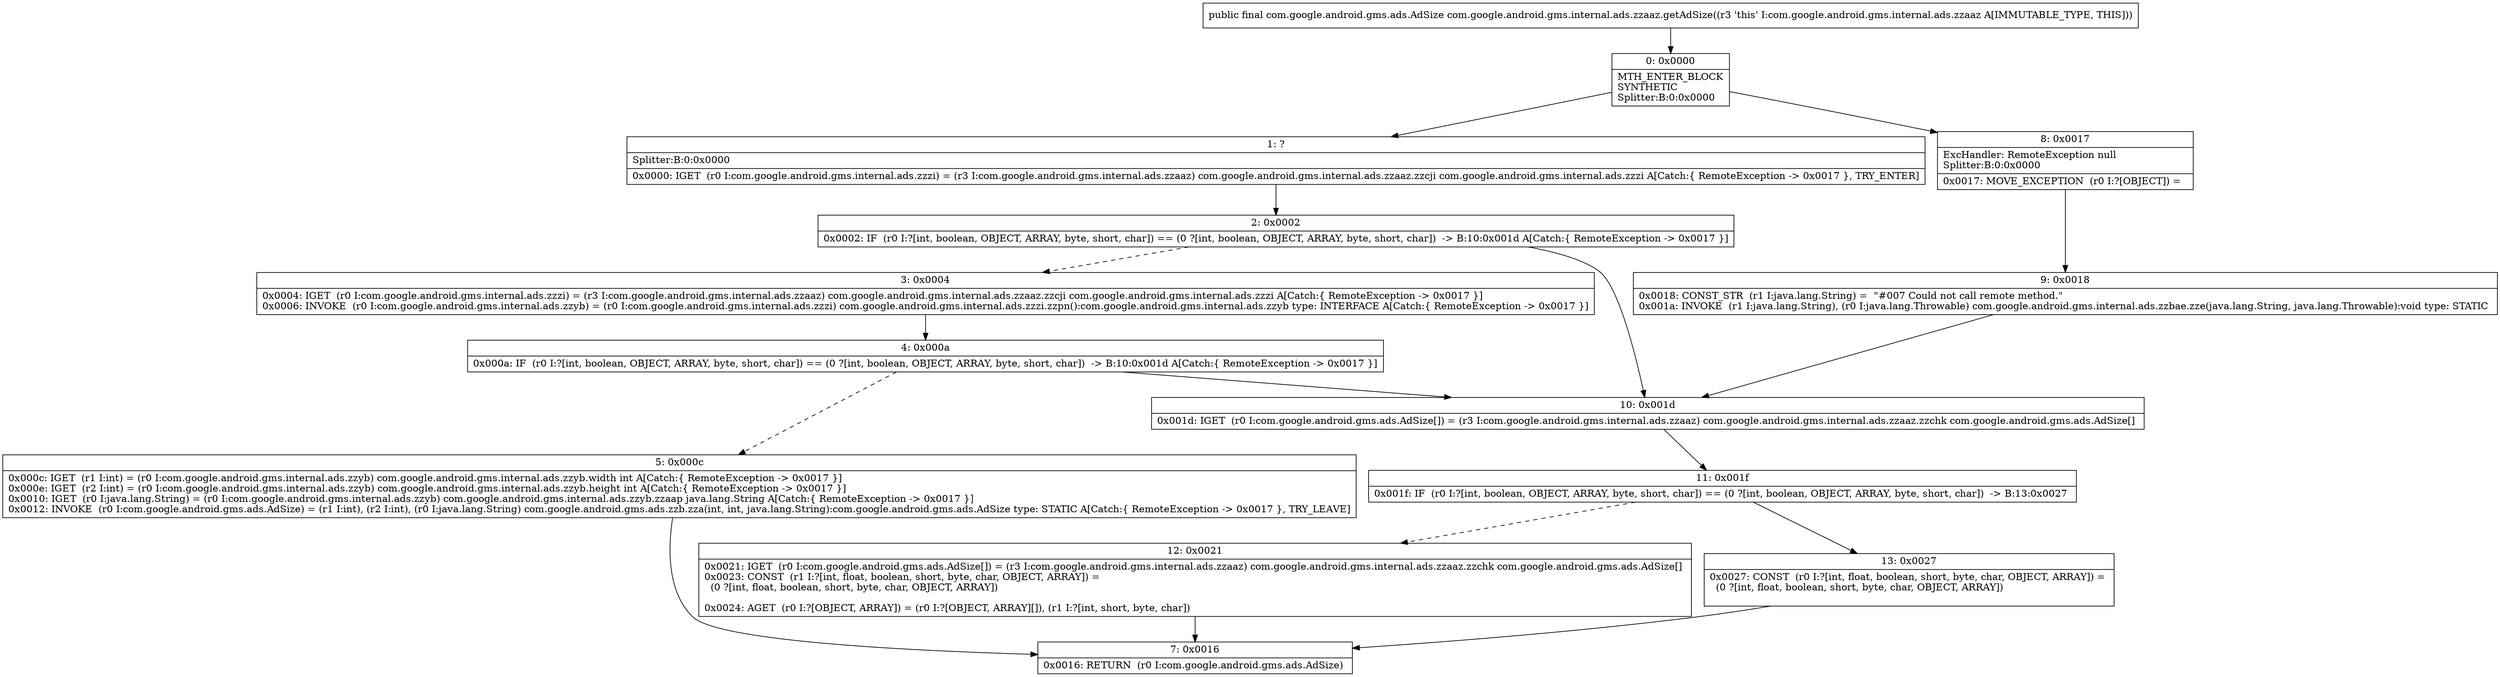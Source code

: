 digraph "CFG forcom.google.android.gms.internal.ads.zzaaz.getAdSize()Lcom\/google\/android\/gms\/ads\/AdSize;" {
Node_0 [shape=record,label="{0\:\ 0x0000|MTH_ENTER_BLOCK\lSYNTHETIC\lSplitter:B:0:0x0000\l}"];
Node_1 [shape=record,label="{1\:\ ?|Splitter:B:0:0x0000\l|0x0000: IGET  (r0 I:com.google.android.gms.internal.ads.zzzi) = (r3 I:com.google.android.gms.internal.ads.zzaaz) com.google.android.gms.internal.ads.zzaaz.zzcji com.google.android.gms.internal.ads.zzzi A[Catch:\{ RemoteException \-\> 0x0017 \}, TRY_ENTER]\l}"];
Node_2 [shape=record,label="{2\:\ 0x0002|0x0002: IF  (r0 I:?[int, boolean, OBJECT, ARRAY, byte, short, char]) == (0 ?[int, boolean, OBJECT, ARRAY, byte, short, char])  \-\> B:10:0x001d A[Catch:\{ RemoteException \-\> 0x0017 \}]\l}"];
Node_3 [shape=record,label="{3\:\ 0x0004|0x0004: IGET  (r0 I:com.google.android.gms.internal.ads.zzzi) = (r3 I:com.google.android.gms.internal.ads.zzaaz) com.google.android.gms.internal.ads.zzaaz.zzcji com.google.android.gms.internal.ads.zzzi A[Catch:\{ RemoteException \-\> 0x0017 \}]\l0x0006: INVOKE  (r0 I:com.google.android.gms.internal.ads.zzyb) = (r0 I:com.google.android.gms.internal.ads.zzzi) com.google.android.gms.internal.ads.zzzi.zzpn():com.google.android.gms.internal.ads.zzyb type: INTERFACE A[Catch:\{ RemoteException \-\> 0x0017 \}]\l}"];
Node_4 [shape=record,label="{4\:\ 0x000a|0x000a: IF  (r0 I:?[int, boolean, OBJECT, ARRAY, byte, short, char]) == (0 ?[int, boolean, OBJECT, ARRAY, byte, short, char])  \-\> B:10:0x001d A[Catch:\{ RemoteException \-\> 0x0017 \}]\l}"];
Node_5 [shape=record,label="{5\:\ 0x000c|0x000c: IGET  (r1 I:int) = (r0 I:com.google.android.gms.internal.ads.zzyb) com.google.android.gms.internal.ads.zzyb.width int A[Catch:\{ RemoteException \-\> 0x0017 \}]\l0x000e: IGET  (r2 I:int) = (r0 I:com.google.android.gms.internal.ads.zzyb) com.google.android.gms.internal.ads.zzyb.height int A[Catch:\{ RemoteException \-\> 0x0017 \}]\l0x0010: IGET  (r0 I:java.lang.String) = (r0 I:com.google.android.gms.internal.ads.zzyb) com.google.android.gms.internal.ads.zzyb.zzaap java.lang.String A[Catch:\{ RemoteException \-\> 0x0017 \}]\l0x0012: INVOKE  (r0 I:com.google.android.gms.ads.AdSize) = (r1 I:int), (r2 I:int), (r0 I:java.lang.String) com.google.android.gms.ads.zzb.zza(int, int, java.lang.String):com.google.android.gms.ads.AdSize type: STATIC A[Catch:\{ RemoteException \-\> 0x0017 \}, TRY_LEAVE]\l}"];
Node_7 [shape=record,label="{7\:\ 0x0016|0x0016: RETURN  (r0 I:com.google.android.gms.ads.AdSize) \l}"];
Node_8 [shape=record,label="{8\:\ 0x0017|ExcHandler: RemoteException null\lSplitter:B:0:0x0000\l|0x0017: MOVE_EXCEPTION  (r0 I:?[OBJECT]) =  \l}"];
Node_9 [shape=record,label="{9\:\ 0x0018|0x0018: CONST_STR  (r1 I:java.lang.String) =  \"#007 Could not call remote method.\" \l0x001a: INVOKE  (r1 I:java.lang.String), (r0 I:java.lang.Throwable) com.google.android.gms.internal.ads.zzbae.zze(java.lang.String, java.lang.Throwable):void type: STATIC \l}"];
Node_10 [shape=record,label="{10\:\ 0x001d|0x001d: IGET  (r0 I:com.google.android.gms.ads.AdSize[]) = (r3 I:com.google.android.gms.internal.ads.zzaaz) com.google.android.gms.internal.ads.zzaaz.zzchk com.google.android.gms.ads.AdSize[] \l}"];
Node_11 [shape=record,label="{11\:\ 0x001f|0x001f: IF  (r0 I:?[int, boolean, OBJECT, ARRAY, byte, short, char]) == (0 ?[int, boolean, OBJECT, ARRAY, byte, short, char])  \-\> B:13:0x0027 \l}"];
Node_12 [shape=record,label="{12\:\ 0x0021|0x0021: IGET  (r0 I:com.google.android.gms.ads.AdSize[]) = (r3 I:com.google.android.gms.internal.ads.zzaaz) com.google.android.gms.internal.ads.zzaaz.zzchk com.google.android.gms.ads.AdSize[] \l0x0023: CONST  (r1 I:?[int, float, boolean, short, byte, char, OBJECT, ARRAY]) = \l  (0 ?[int, float, boolean, short, byte, char, OBJECT, ARRAY])\l \l0x0024: AGET  (r0 I:?[OBJECT, ARRAY]) = (r0 I:?[OBJECT, ARRAY][]), (r1 I:?[int, short, byte, char]) \l}"];
Node_13 [shape=record,label="{13\:\ 0x0027|0x0027: CONST  (r0 I:?[int, float, boolean, short, byte, char, OBJECT, ARRAY]) = \l  (0 ?[int, float, boolean, short, byte, char, OBJECT, ARRAY])\l \l}"];
MethodNode[shape=record,label="{public final com.google.android.gms.ads.AdSize com.google.android.gms.internal.ads.zzaaz.getAdSize((r3 'this' I:com.google.android.gms.internal.ads.zzaaz A[IMMUTABLE_TYPE, THIS])) }"];
MethodNode -> Node_0;
Node_0 -> Node_1;
Node_0 -> Node_8;
Node_1 -> Node_2;
Node_2 -> Node_3[style=dashed];
Node_2 -> Node_10;
Node_3 -> Node_4;
Node_4 -> Node_5[style=dashed];
Node_4 -> Node_10;
Node_5 -> Node_7;
Node_8 -> Node_9;
Node_9 -> Node_10;
Node_10 -> Node_11;
Node_11 -> Node_12[style=dashed];
Node_11 -> Node_13;
Node_12 -> Node_7;
Node_13 -> Node_7;
}

